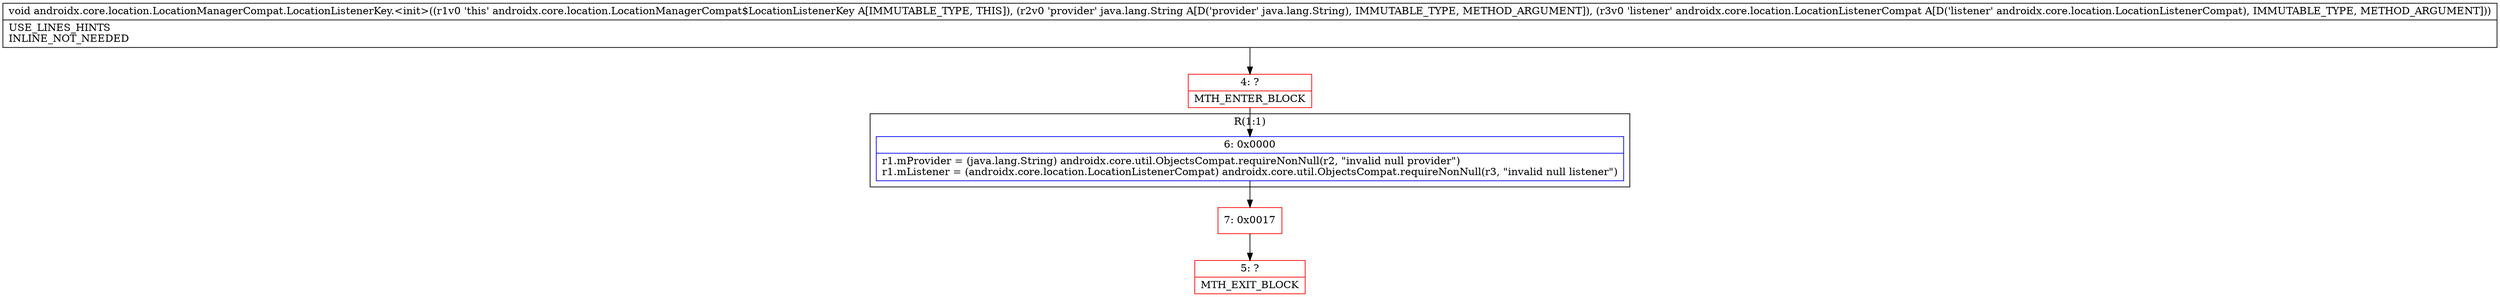 digraph "CFG forandroidx.core.location.LocationManagerCompat.LocationListenerKey.\<init\>(Ljava\/lang\/String;Landroidx\/core\/location\/LocationListenerCompat;)V" {
subgraph cluster_Region_774603777 {
label = "R(1:1)";
node [shape=record,color=blue];
Node_6 [shape=record,label="{6\:\ 0x0000|r1.mProvider = (java.lang.String) androidx.core.util.ObjectsCompat.requireNonNull(r2, \"invalid null provider\")\lr1.mListener = (androidx.core.location.LocationListenerCompat) androidx.core.util.ObjectsCompat.requireNonNull(r3, \"invalid null listener\")\l}"];
}
Node_4 [shape=record,color=red,label="{4\:\ ?|MTH_ENTER_BLOCK\l}"];
Node_7 [shape=record,color=red,label="{7\:\ 0x0017}"];
Node_5 [shape=record,color=red,label="{5\:\ ?|MTH_EXIT_BLOCK\l}"];
MethodNode[shape=record,label="{void androidx.core.location.LocationManagerCompat.LocationListenerKey.\<init\>((r1v0 'this' androidx.core.location.LocationManagerCompat$LocationListenerKey A[IMMUTABLE_TYPE, THIS]), (r2v0 'provider' java.lang.String A[D('provider' java.lang.String), IMMUTABLE_TYPE, METHOD_ARGUMENT]), (r3v0 'listener' androidx.core.location.LocationListenerCompat A[D('listener' androidx.core.location.LocationListenerCompat), IMMUTABLE_TYPE, METHOD_ARGUMENT]))  | USE_LINES_HINTS\lINLINE_NOT_NEEDED\l}"];
MethodNode -> Node_4;Node_6 -> Node_7;
Node_4 -> Node_6;
Node_7 -> Node_5;
}

